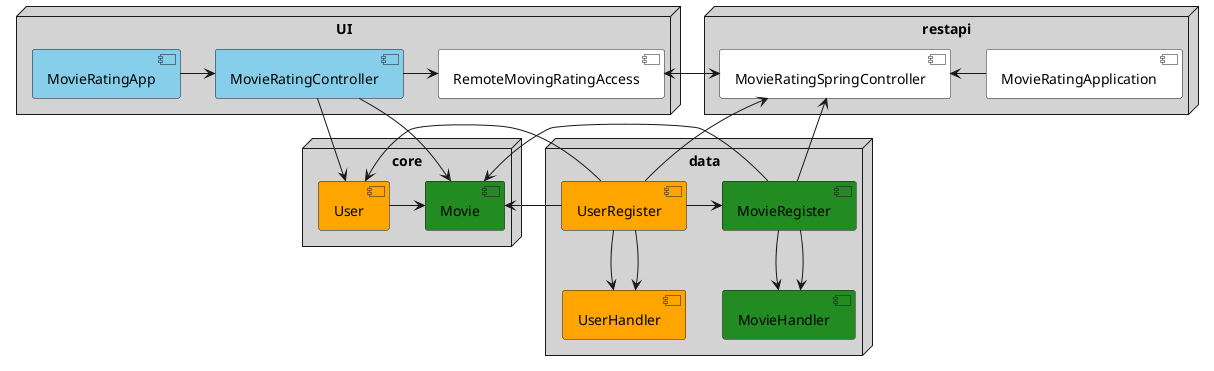 @startuml Component Diagram
skinparam BackgroundColor transparent
skinparam componentStyle uml2
node core #LightGray {
   component "Movie" #ForestGreen
   component "User" #Orange
   [User] -> [Movie]
   
}
node UI #LightGray {
   component "MovieRatingApp" #SkyBlue
   component "MovieRatingController" #SkyBlue
   component "RemoteMovingRatingAccess" #White
   [MovieRatingApp] -right-> [MovieRatingController]
   [MovieRatingController] -down-> [Movie]
   [MovieRatingController] ->[User]
   [MovieRatingController] ->[RemoteMovingRatingAccess]

}
node data #LightGray {
    /'Endre navn på denne'/
   component "UserHandler" #Orange
   component "UserRegister" #Orange
   component "MovieHandler" #ForestGreen
   component "MovieRegister" #ForestGreen
   [MovieRegister]-down->[MovieHandler]
   [UserRegister]-down-> [UserHandler]
   [UserRegister] -> [MovieRegister]
   [MovieRegister] -> [Movie]
   [UserRegister] -> [Movie]
   [UserRegister] -> [User]
}
node restapi #LightGray {
    /'Endre navn på denne'/
   component "MovieRatingSpringController" #White
   component "MovieRatingApplication" #White
   [MovieRatingApplication] -left-> [MovieRatingSpringController]
   [MovieRatingSpringController] <-> [RemoteMovingRatingAccess]
   [MovieRatingSpringController] <- [UserRegister]
   [MovieRatingSpringController] <- [MovieRegister]
   [MovieRegister]->[MovieHandler]
   [UserRegister]-down-> [UserHandler]
}
@enduml
